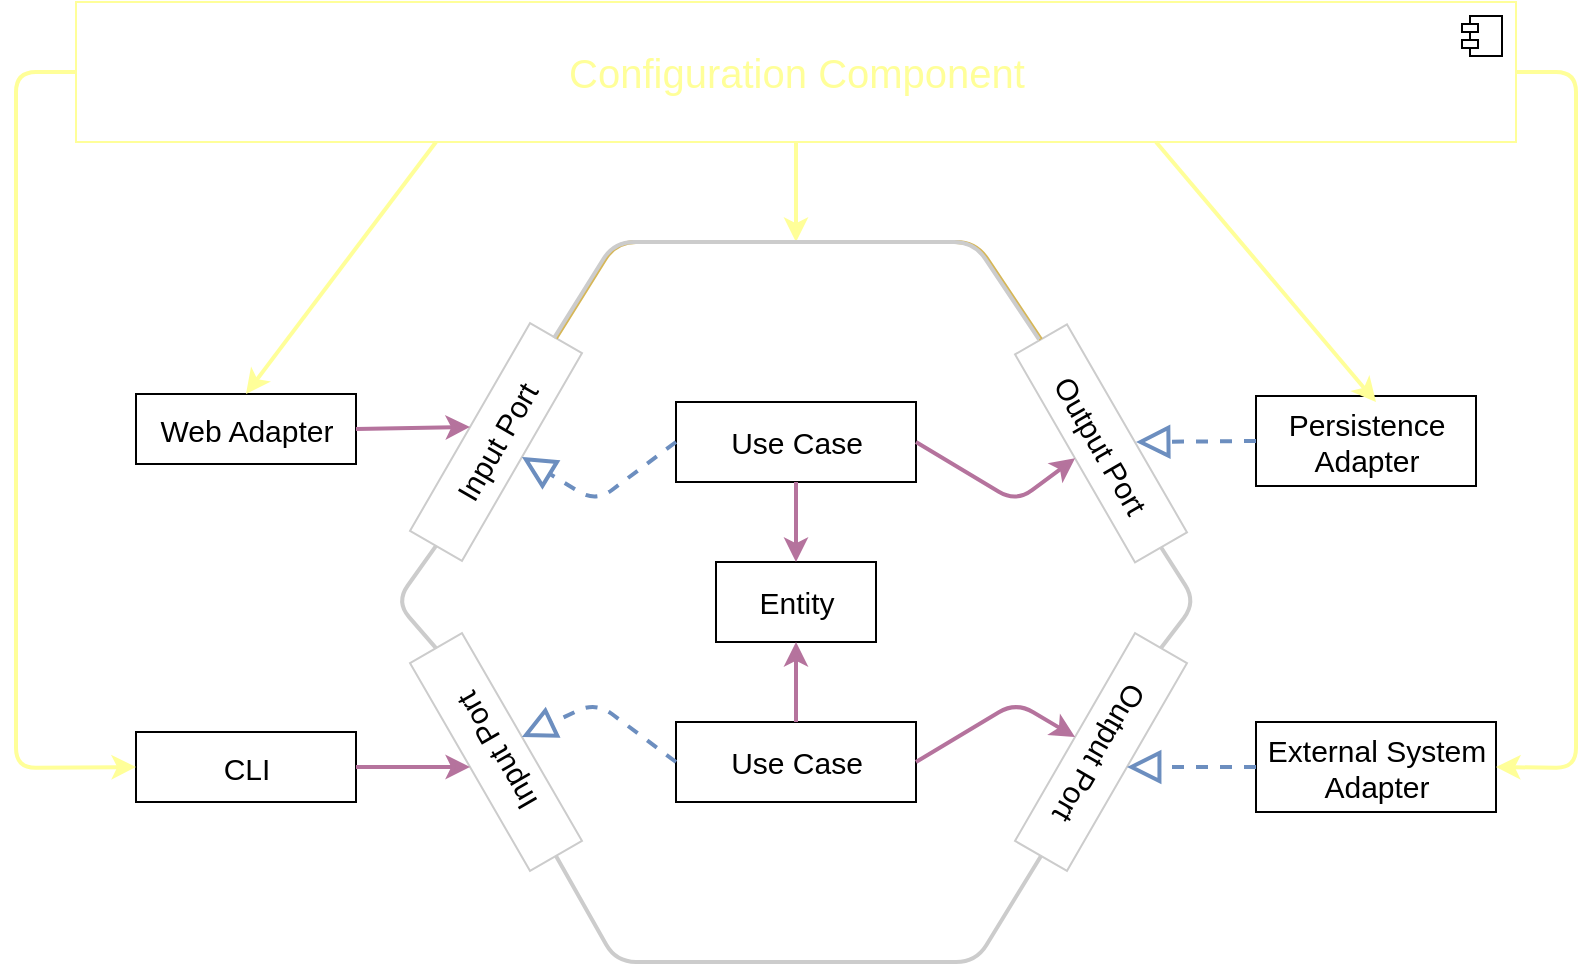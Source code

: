 <mxfile version="14.6.13" type="device"><diagram id="QyydxBLWLglHOxC5lG1l" name="Page-1"><mxGraphModel dx="1342" dy="823" grid="1" gridSize="10" guides="1" tooltips="1" connect="1" arrows="1" fold="1" page="1" pageScale="1" pageWidth="1100" pageHeight="850" math="0" shadow="0"><root><mxCell id="0"/><mxCell id="1" parent="0"/><mxCell id="X7M7NVKLnOqEHzijPsJR-1" value="Entity" style="html=1;fillColor=none;fontSize=15;" parent="1" vertex="1"><mxGeometry x="510" y="400" width="80" height="40" as="geometry"/></mxCell><mxCell id="X7M7NVKLnOqEHzijPsJR-3" value="Use Case" style="html=1;fillColor=none;fontSize=15;" parent="1" vertex="1"><mxGeometry x="490" y="320" width="120" height="40" as="geometry"/></mxCell><mxCell id="X7M7NVKLnOqEHzijPsJR-4" value="Use Case" style="html=1;fillColor=none;fontSize=15;" parent="1" vertex="1"><mxGeometry x="490" y="480" width="120" height="40" as="geometry"/></mxCell><mxCell id="X7M7NVKLnOqEHzijPsJR-5" value="" style="endArrow=classic;html=1;strokeWidth=2;fillColor=#e51400;exitX=0.5;exitY=1;exitDx=0;exitDy=0;entryX=0.5;entryY=0;entryDx=0;entryDy=0;strokeColor=#B5739D;" parent="1" source="X7M7NVKLnOqEHzijPsJR-3" target="X7M7NVKLnOqEHzijPsJR-1" edge="1"><mxGeometry width="50" height="50" relative="1" as="geometry"><mxPoint x="520" y="450" as="sourcePoint"/><mxPoint x="570" y="400" as="targetPoint"/></mxGeometry></mxCell><mxCell id="X7M7NVKLnOqEHzijPsJR-6" value="" style="endArrow=classic;html=1;strokeWidth=2;fillColor=#e51400;exitX=0.5;exitY=0;exitDx=0;exitDy=0;entryX=0.5;entryY=1;entryDx=0;entryDy=0;strokeColor=#B5739D;" parent="1" source="X7M7NVKLnOqEHzijPsJR-4" target="X7M7NVKLnOqEHzijPsJR-1" edge="1"><mxGeometry width="50" height="50" relative="1" as="geometry"><mxPoint x="583" y="370" as="sourcePoint"/><mxPoint x="583" y="410" as="targetPoint"/></mxGeometry></mxCell><mxCell id="X7M7NVKLnOqEHzijPsJR-7" value="Input Port" style="html=1;rotation=-60;fillColor=none;fontSize=15;strokeColor=#CCCCCC;" parent="1" vertex="1"><mxGeometry x="340" y="325" width="120" height="30" as="geometry"/></mxCell><mxCell id="X7M7NVKLnOqEHzijPsJR-8" value="Input Port" style="html=1;rotation=-120;fillColor=none;fontSize=15;strokeColor=#CCCCCC;" parent="1" vertex="1"><mxGeometry x="340" y="480" width="120" height="30" as="geometry"/></mxCell><mxCell id="X7M7NVKLnOqEHzijPsJR-9" value="Output Port" style="html=1;rotation=60;fillColor=none;fontSize=15;strokeColor=#CCCCCC;" parent="1" vertex="1"><mxGeometry x="642.5" y="325.67" width="120" height="30" as="geometry"/></mxCell><mxCell id="X7M7NVKLnOqEHzijPsJR-11" value="Output Port" style="html=1;rotation=-240;fillColor=none;fontSize=15;strokeColor=#CCCCCC;" parent="1" vertex="1"><mxGeometry x="642.5" y="480" width="120" height="30" as="geometry"/></mxCell><mxCell id="X7M7NVKLnOqEHzijPsJR-13" value="" style="endArrow=none;html=1;strokeWidth=2;exitX=1;exitY=0.5;exitDx=0;exitDy=0;entryX=0;entryY=0.5;entryDx=0;entryDy=0;fillColor=#fff2cc;strokeColor=#d6b656;" parent="1" source="X7M7NVKLnOqEHzijPsJR-7" target="X7M7NVKLnOqEHzijPsJR-9" edge="1"><mxGeometry width="50" height="50" relative="1" as="geometry"><mxPoint x="500" y="220" as="sourcePoint"/><mxPoint x="550" y="170" as="targetPoint"/><Array as="points"><mxPoint x="460" y="240"/><mxPoint x="640" y="240"/></Array></mxGeometry></mxCell><mxCell id="X7M7NVKLnOqEHzijPsJR-14" value="" style="endArrow=none;html=1;strokeWidth=2;exitX=0;exitY=0.5;exitDx=0;exitDy=0;entryX=1;entryY=0.5;entryDx=0;entryDy=0;fillColor=#fff2cc;strokeColor=#CCCCCC;" parent="1" source="X7M7NVKLnOqEHzijPsJR-8" target="X7M7NVKLnOqEHzijPsJR-11" edge="1"><mxGeometry width="50" height="50" relative="1" as="geometry"><mxPoint x="450" y="600" as="sourcePoint"/><mxPoint x="666" y="620" as="targetPoint"/><Array as="points"><mxPoint x="460" y="600"/><mxPoint x="640" y="600"/></Array></mxGeometry></mxCell><mxCell id="X7M7NVKLnOqEHzijPsJR-15" value="" style="endArrow=none;html=1;strokeWidth=2;entryX=0;entryY=0.5;entryDx=0;entryDy=0;exitX=1;exitY=0.5;exitDx=0;exitDy=0;fillColor=#fff2cc;strokeColor=#CCCCCC;" parent="1" source="X7M7NVKLnOqEHzijPsJR-8" target="X7M7NVKLnOqEHzijPsJR-7" edge="1"><mxGeometry width="50" height="50" relative="1" as="geometry"><mxPoint x="520" y="450" as="sourcePoint"/><mxPoint x="570" y="400" as="targetPoint"/><Array as="points"><mxPoint x="350" y="420"/></Array></mxGeometry></mxCell><mxCell id="X7M7NVKLnOqEHzijPsJR-16" value="" style="endArrow=none;html=1;strokeWidth=2;entryX=1;entryY=0.5;entryDx=0;entryDy=0;exitX=0;exitY=0.5;exitDx=0;exitDy=0;fillColor=#fff2cc;strokeColor=#CCCCCC;" parent="1" source="X7M7NVKLnOqEHzijPsJR-11" target="X7M7NVKLnOqEHzijPsJR-9" edge="1"><mxGeometry width="50" height="50" relative="1" as="geometry"><mxPoint x="810" y="430" as="sourcePoint"/><mxPoint x="860" y="380" as="targetPoint"/><Array as="points"><mxPoint x="750" y="420"/></Array></mxGeometry></mxCell><mxCell id="X7M7NVKLnOqEHzijPsJR-17" value="" style="endArrow=block;dashed=1;endFill=0;endSize=12;html=1;strokeWidth=2;entryX=0.5;entryY=1;entryDx=0;entryDy=0;exitX=0;exitY=0.5;exitDx=0;exitDy=0;fillColor=#dae8fc;strokeColor=#6c8ebf;" parent="1" source="X7M7NVKLnOqEHzijPsJR-3" target="X7M7NVKLnOqEHzijPsJR-7" edge="1"><mxGeometry width="160" relative="1" as="geometry"><mxPoint x="470" y="420" as="sourcePoint"/><mxPoint x="630" y="420" as="targetPoint"/><Array as="points"><mxPoint x="450" y="370"/></Array></mxGeometry></mxCell><mxCell id="X7M7NVKLnOqEHzijPsJR-18" value="" style="endArrow=block;dashed=1;endFill=0;endSize=12;html=1;strokeWidth=2;entryX=0.5;entryY=1;entryDx=0;entryDy=0;exitX=0;exitY=0.5;exitDx=0;exitDy=0;fillColor=#dae8fc;strokeColor=#6c8ebf;" parent="1" source="X7M7NVKLnOqEHzijPsJR-4" target="X7M7NVKLnOqEHzijPsJR-8" edge="1"><mxGeometry width="160" relative="1" as="geometry"><mxPoint x="490" y="416.25" as="sourcePoint"/><mxPoint x="412.99" y="423.75" as="targetPoint"/><Array as="points"><mxPoint x="450" y="470"/></Array></mxGeometry></mxCell><mxCell id="X7M7NVKLnOqEHzijPsJR-20" value="" style="endArrow=classic;html=1;strokeWidth=2;fillColor=#e51400;entryX=0.5;entryY=1;entryDx=0;entryDy=0;exitX=1;exitY=0.5;exitDx=0;exitDy=0;strokeColor=#B5739D;" parent="1" source="X7M7NVKLnOqEHzijPsJR-3" target="X7M7NVKLnOqEHzijPsJR-9" edge="1"><mxGeometry width="50" height="50" relative="1" as="geometry"><mxPoint x="600" y="370" as="sourcePoint"/><mxPoint x="600" y="410" as="targetPoint"/><Array as="points"><mxPoint x="660" y="370"/></Array></mxGeometry></mxCell><mxCell id="X7M7NVKLnOqEHzijPsJR-21" value="" style="endArrow=classic;html=1;strokeWidth=2;fillColor=#e51400;exitX=1;exitY=0.5;exitDx=0;exitDy=0;entryX=0.5;entryY=1;entryDx=0;entryDy=0;strokeColor=#B5739D;" parent="1" source="X7M7NVKLnOqEHzijPsJR-4" target="X7M7NVKLnOqEHzijPsJR-11" edge="1"><mxGeometry width="50" height="50" relative="1" as="geometry"><mxPoint x="640" y="465" as="sourcePoint"/><mxPoint x="640" y="425" as="targetPoint"/><Array as="points"><mxPoint x="660" y="470"/></Array></mxGeometry></mxCell><mxCell id="X7M7NVKLnOqEHzijPsJR-22" value="Web Adapter" style="html=1;fillColor=none;fontSize=15;" parent="1" vertex="1"><mxGeometry x="220" y="316" width="110" height="35" as="geometry"/></mxCell><mxCell id="X7M7NVKLnOqEHzijPsJR-23" value="CLI" style="html=1;fillColor=none;fontSize=15;" parent="1" vertex="1"><mxGeometry x="220" y="485" width="110" height="35" as="geometry"/></mxCell><mxCell id="X7M7NVKLnOqEHzijPsJR-24" value="" style="endArrow=classic;html=1;strokeWidth=2;fillColor=#e51400;exitX=1;exitY=0.5;exitDx=0;exitDy=0;entryX=0.5;entryY=0;entryDx=0;entryDy=0;strokeColor=#B5739D;" parent="1" source="X7M7NVKLnOqEHzijPsJR-22" target="X7M7NVKLnOqEHzijPsJR-7" edge="1"><mxGeometry width="50" height="50" relative="1" as="geometry"><mxPoint x="350" y="250" as="sourcePoint"/><mxPoint x="350" y="290" as="targetPoint"/></mxGeometry></mxCell><mxCell id="X7M7NVKLnOqEHzijPsJR-25" value="" style="endArrow=classic;html=1;strokeWidth=2;fillColor=#e51400;exitX=1;exitY=0.5;exitDx=0;exitDy=0;entryX=0.5;entryY=0;entryDx=0;entryDy=0;strokeColor=#B5739D;" parent="1" source="X7M7NVKLnOqEHzijPsJR-23" target="X7M7NVKLnOqEHzijPsJR-8" edge="1"><mxGeometry width="50" height="50" relative="1" as="geometry"><mxPoint x="260" y="400" as="sourcePoint"/><mxPoint x="317.01" y="410" as="targetPoint"/></mxGeometry></mxCell><mxCell id="X7M7NVKLnOqEHzijPsJR-26" value="Persistence&lt;br style=&quot;font-size: 15px;&quot;&gt;Adapter" style="html=1;fillColor=none;fontSize=15;" parent="1" vertex="1"><mxGeometry x="780" y="317" width="110" height="45" as="geometry"/></mxCell><mxCell id="X7M7NVKLnOqEHzijPsJR-27" value="" style="endArrow=block;dashed=1;endFill=0;endSize=12;html=1;strokeWidth=2;exitX=0;exitY=0.5;exitDx=0;exitDy=0;fillColor=#dae8fc;strokeColor=#6c8ebf;" parent="1" source="X7M7NVKLnOqEHzijPsJR-26" edge="1"><mxGeometry width="160" relative="1" as="geometry"><mxPoint x="797.01" y="190" as="sourcePoint"/><mxPoint x="720" y="340" as="targetPoint"/><Array as="points"/></mxGeometry></mxCell><mxCell id="X7M7NVKLnOqEHzijPsJR-28" value="External System&lt;br style=&quot;font-size: 15px;&quot;&gt;Adapter" style="html=1;fillColor=none;fontSize=15;" parent="1" vertex="1"><mxGeometry x="780" y="480" width="120" height="45" as="geometry"/></mxCell><mxCell id="X7M7NVKLnOqEHzijPsJR-29" value="" style="endArrow=block;dashed=1;endFill=0;endSize=12;html=1;strokeWidth=2;exitX=0;exitY=0.5;exitDx=0;exitDy=0;fillColor=#dae8fc;strokeColor=#6c8ebf;entryX=0.5;entryY=0;entryDx=0;entryDy=0;" parent="1" source="X7M7NVKLnOqEHzijPsJR-28" target="X7M7NVKLnOqEHzijPsJR-11" edge="1"><mxGeometry width="160" relative="1" as="geometry"><mxPoint x="780" y="600" as="sourcePoint"/><mxPoint x="720" y="622.5" as="targetPoint"/><Array as="points"/></mxGeometry></mxCell><mxCell id="XezZ8paEh1aKJ2Q4AFZS-2" value="&lt;font style=&quot;font-size: 20px&quot;&gt;&lt;font style=&quot;font-size: 20px&quot;&gt;Configuration&amp;nbsp;&lt;/font&gt;Component&lt;/font&gt;" style="html=1;dropTarget=0;fontSize=16;fillColor=none;fontColor=#FFFF99;strokeColor=#FFFF99;" vertex="1" parent="1"><mxGeometry x="190" y="120" width="720" height="70" as="geometry"/></mxCell><mxCell id="XezZ8paEh1aKJ2Q4AFZS-3" value="" style="shape=module;jettyWidth=8;jettyHeight=4;" vertex="1" parent="XezZ8paEh1aKJ2Q4AFZS-2"><mxGeometry x="1" width="20" height="20" relative="1" as="geometry"><mxPoint x="-27" y="7" as="offset"/></mxGeometry></mxCell><mxCell id="XezZ8paEh1aKJ2Q4AFZS-6" value="" style="endArrow=classic;html=1;strokeWidth=2;fillColor=#e51400;exitX=0.5;exitY=1;exitDx=0;exitDy=0;strokeColor=#FFFF99;" edge="1" parent="1" source="XezZ8paEh1aKJ2Q4AFZS-2"><mxGeometry width="50" height="50" relative="1" as="geometry"><mxPoint x="650" y="211" as="sourcePoint"/><mxPoint x="550" y="240" as="targetPoint"/></mxGeometry></mxCell><mxCell id="XezZ8paEh1aKJ2Q4AFZS-7" value="" style="endArrow=none;html=1;strokeWidth=2;exitX=1;exitY=0.5;exitDx=0;exitDy=0;entryX=0;entryY=0.5;entryDx=0;entryDy=0;fillColor=#fff2cc;strokeColor=#CCCCCC;" edge="1" parent="1"><mxGeometry width="50" height="50" relative="1" as="geometry"><mxPoint x="429" y="288.038" as="sourcePoint"/><mxPoint x="671.5" y="288.708" as="targetPoint"/><Array as="points"><mxPoint x="459" y="240"/><mxPoint x="639" y="240"/></Array></mxGeometry></mxCell><mxCell id="XezZ8paEh1aKJ2Q4AFZS-8" value="" style="endArrow=classic;html=1;strokeWidth=2;fillColor=#e51400;exitX=0.25;exitY=1;exitDx=0;exitDy=0;entryX=0.5;entryY=0;entryDx=0;entryDy=0;strokeColor=#FFFF99;" edge="1" parent="1" source="XezZ8paEh1aKJ2Q4AFZS-2" target="X7M7NVKLnOqEHzijPsJR-22"><mxGeometry width="50" height="50" relative="1" as="geometry"><mxPoint x="160" y="210" as="sourcePoint"/><mxPoint x="160" y="260" as="targetPoint"/></mxGeometry></mxCell><mxCell id="XezZ8paEh1aKJ2Q4AFZS-9" value="" style="endArrow=classic;html=1;strokeWidth=2;fillColor=#e51400;strokeColor=#FFFF99;" edge="1" parent="1"><mxGeometry width="50" height="50" relative="1" as="geometry"><mxPoint x="730" y="190" as="sourcePoint"/><mxPoint x="840" y="320" as="targetPoint"/></mxGeometry></mxCell><mxCell id="XezZ8paEh1aKJ2Q4AFZS-10" value="" style="endArrow=classic;html=1;strokeWidth=2;fillColor=#e51400;exitX=0;exitY=0.5;exitDx=0;exitDy=0;entryX=0;entryY=0.5;entryDx=0;entryDy=0;strokeColor=#FFFF99;" edge="1" parent="1" source="XezZ8paEh1aKJ2Q4AFZS-2" target="X7M7NVKLnOqEHzijPsJR-23"><mxGeometry width="50" height="50" relative="1" as="geometry"><mxPoint x="125" y="199" as="sourcePoint"/><mxPoint x="30" y="325" as="targetPoint"/><Array as="points"><mxPoint x="160" y="155"/><mxPoint x="160" y="503"/></Array></mxGeometry></mxCell><mxCell id="XezZ8paEh1aKJ2Q4AFZS-11" value="" style="endArrow=classic;html=1;strokeWidth=2;fillColor=#e51400;exitX=1;exitY=0.5;exitDx=0;exitDy=0;entryX=1;entryY=0.5;entryDx=0;entryDy=0;strokeColor=#FFFF99;" edge="1" parent="1" source="XezZ8paEh1aKJ2Q4AFZS-2" target="X7M7NVKLnOqEHzijPsJR-28"><mxGeometry width="50" height="50" relative="1" as="geometry"><mxPoint x="950" y="230" as="sourcePoint"/><mxPoint x="980" y="360" as="targetPoint"/><Array as="points"><mxPoint x="940" y="155"/><mxPoint x="940" y="503"/></Array></mxGeometry></mxCell></root></mxGraphModel></diagram></mxfile>